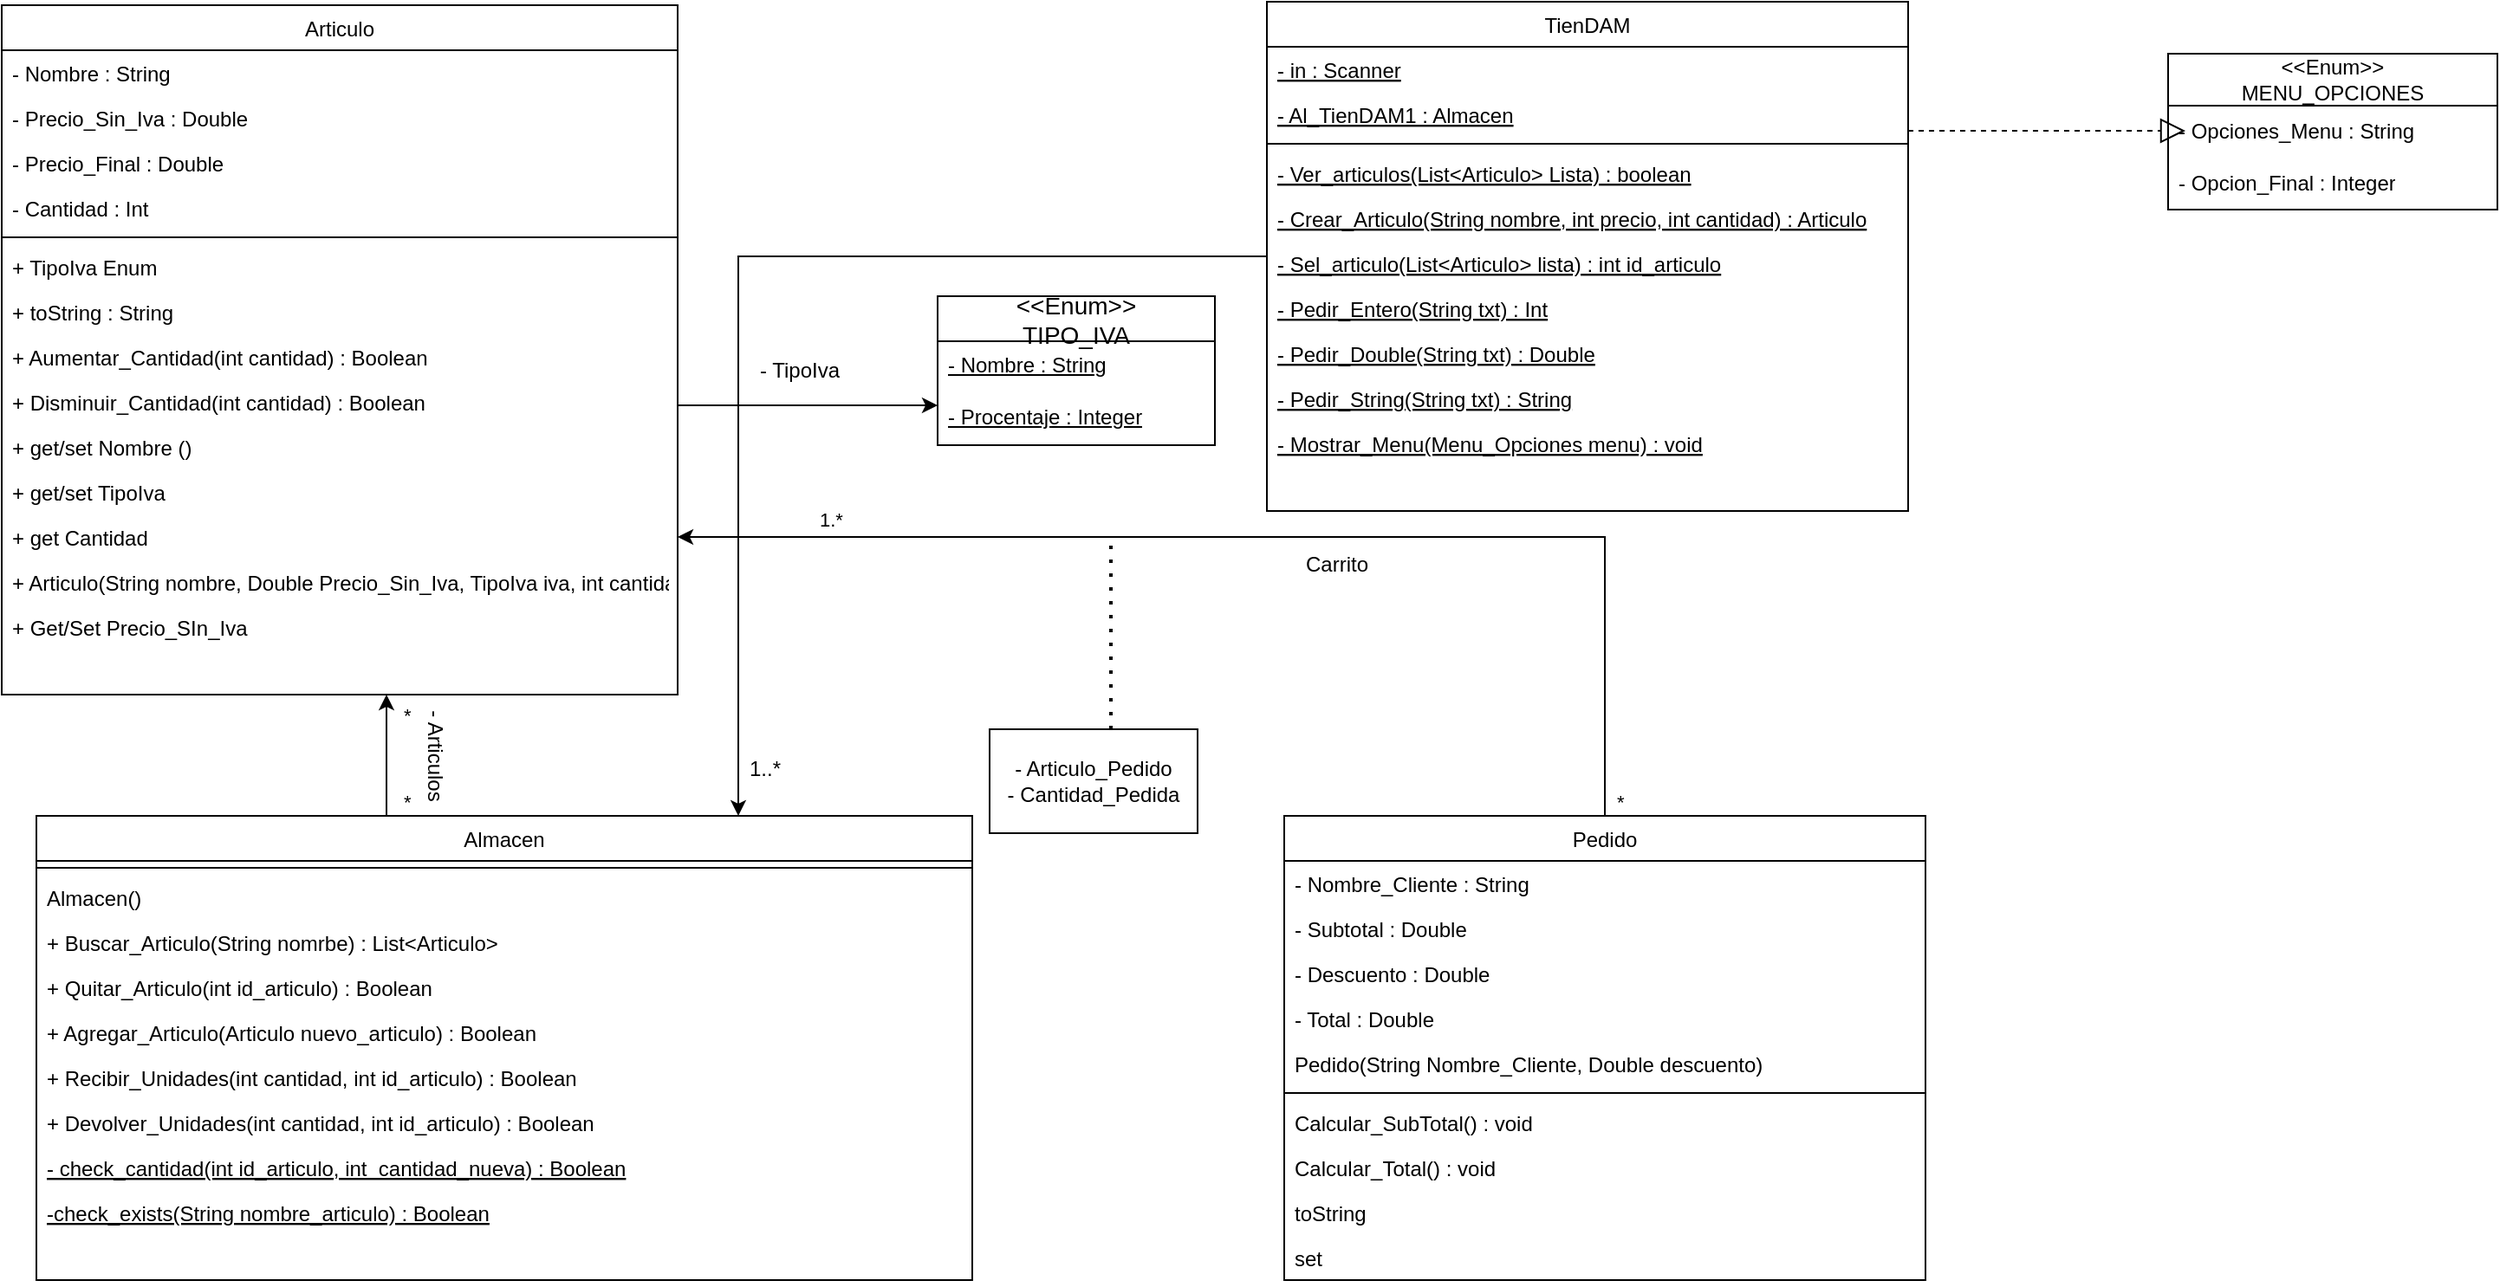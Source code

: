 <mxfile version="21.2.3" type="github">
  <diagram id="C5RBs43oDa-KdzZeNtuy" name="Page-1">
    <mxGraphModel dx="1812" dy="653" grid="1" gridSize="10" guides="1" tooltips="1" connect="1" arrows="1" fold="1" page="1" pageScale="1" pageWidth="827" pageHeight="1169" math="0" shadow="0">
      <root>
        <mxCell id="WIyWlLk6GJQsqaUBKTNV-0" />
        <mxCell id="WIyWlLk6GJQsqaUBKTNV-1" parent="WIyWlLk6GJQsqaUBKTNV-0" />
        <mxCell id="zkfFHV4jXpPFQw0GAbJ--0" value="Articulo" style="swimlane;fontStyle=0;align=center;verticalAlign=top;childLayout=stackLayout;horizontal=1;startSize=26;horizontalStack=0;resizeParent=1;resizeLast=0;collapsible=1;marginBottom=0;rounded=0;shadow=0;strokeWidth=1;" parent="WIyWlLk6GJQsqaUBKTNV-1" vertex="1">
          <mxGeometry x="-40" y="62" width="390" height="398" as="geometry">
            <mxRectangle x="230" y="140" width="160" height="26" as="alternateBounds" />
          </mxGeometry>
        </mxCell>
        <mxCell id="zkfFHV4jXpPFQw0GAbJ--1" value="- Nombre : String" style="text;align=left;verticalAlign=top;spacingLeft=4;spacingRight=4;overflow=hidden;rotatable=0;points=[[0,0.5],[1,0.5]];portConstraint=eastwest;" parent="zkfFHV4jXpPFQw0GAbJ--0" vertex="1">
          <mxGeometry y="26" width="390" height="26" as="geometry" />
        </mxCell>
        <mxCell id="zkfFHV4jXpPFQw0GAbJ--2" value="- Precio_Sin_Iva : Double" style="text;align=left;verticalAlign=top;spacingLeft=4;spacingRight=4;overflow=hidden;rotatable=0;points=[[0,0.5],[1,0.5]];portConstraint=eastwest;rounded=0;shadow=0;html=0;" parent="zkfFHV4jXpPFQw0GAbJ--0" vertex="1">
          <mxGeometry y="52" width="390" height="26" as="geometry" />
        </mxCell>
        <mxCell id="ULPPeF81TJFRuhBBlytX-0" value="- Precio_Final : Double" style="text;align=left;verticalAlign=top;spacingLeft=4;spacingRight=4;overflow=hidden;rotatable=0;points=[[0,0.5],[1,0.5]];portConstraint=eastwest;rounded=0;shadow=0;html=0;" parent="zkfFHV4jXpPFQw0GAbJ--0" vertex="1">
          <mxGeometry y="78" width="390" height="26" as="geometry" />
        </mxCell>
        <mxCell id="1NojVk9h9IY2gMO6B6Ra-0" value="- Cantidad : Int" style="text;align=left;verticalAlign=top;spacingLeft=4;spacingRight=4;overflow=hidden;rotatable=0;points=[[0,0.5],[1,0.5]];portConstraint=eastwest;rounded=0;shadow=0;html=0;" parent="zkfFHV4jXpPFQw0GAbJ--0" vertex="1">
          <mxGeometry y="104" width="390" height="26" as="geometry" />
        </mxCell>
        <mxCell id="zkfFHV4jXpPFQw0GAbJ--4" value="" style="line;html=1;strokeWidth=1;align=left;verticalAlign=middle;spacingTop=-1;spacingLeft=3;spacingRight=3;rotatable=0;labelPosition=right;points=[];portConstraint=eastwest;" parent="zkfFHV4jXpPFQw0GAbJ--0" vertex="1">
          <mxGeometry y="130" width="390" height="8" as="geometry" />
        </mxCell>
        <mxCell id="zkfFHV4jXpPFQw0GAbJ--5" value="+ TipoIva Enum" style="text;align=left;verticalAlign=top;spacingLeft=4;spacingRight=4;overflow=hidden;rotatable=0;points=[[0,0.5],[1,0.5]];portConstraint=eastwest;fontStyle=0" parent="zkfFHV4jXpPFQw0GAbJ--0" vertex="1">
          <mxGeometry y="138" width="390" height="26" as="geometry" />
        </mxCell>
        <mxCell id="1NojVk9h9IY2gMO6B6Ra-9" value="+ toString : String" style="text;align=left;verticalAlign=top;spacingLeft=4;spacingRight=4;overflow=hidden;rotatable=0;points=[[0,0.5],[1,0.5]];portConstraint=eastwest;" parent="zkfFHV4jXpPFQw0GAbJ--0" vertex="1">
          <mxGeometry y="164" width="390" height="26" as="geometry" />
        </mxCell>
        <mxCell id="1NojVk9h9IY2gMO6B6Ra-14" value="+ Aumentar_Cantidad(int cantidad) : Boolean" style="text;align=left;verticalAlign=top;spacingLeft=4;spacingRight=4;overflow=hidden;rotatable=0;points=[[0,0.5],[1,0.5]];portConstraint=eastwest;" parent="zkfFHV4jXpPFQw0GAbJ--0" vertex="1">
          <mxGeometry y="190" width="390" height="26" as="geometry" />
        </mxCell>
        <mxCell id="1NojVk9h9IY2gMO6B6Ra-15" value="+ Disminuir_Cantidad(int cantidad) : Boolean" style="text;align=left;verticalAlign=top;spacingLeft=4;spacingRight=4;overflow=hidden;rotatable=0;points=[[0,0.5],[1,0.5]];portConstraint=eastwest;" parent="zkfFHV4jXpPFQw0GAbJ--0" vertex="1">
          <mxGeometry y="216" width="390" height="26" as="geometry" />
        </mxCell>
        <mxCell id="A8VGVOZZd6ALvdJsYfoM-0" value="+ get/set Nombre ()" style="text;align=left;verticalAlign=top;spacingLeft=4;spacingRight=4;overflow=hidden;rotatable=0;points=[[0,0.5],[1,0.5]];portConstraint=eastwest;" parent="zkfFHV4jXpPFQw0GAbJ--0" vertex="1">
          <mxGeometry y="242" width="390" height="26" as="geometry" />
        </mxCell>
        <mxCell id="A8VGVOZZd6ALvdJsYfoM-1" value="+ get/set TipoIva" style="text;align=left;verticalAlign=top;spacingLeft=4;spacingRight=4;overflow=hidden;rotatable=0;points=[[0,0.5],[1,0.5]];portConstraint=eastwest;" parent="zkfFHV4jXpPFQw0GAbJ--0" vertex="1">
          <mxGeometry y="268" width="390" height="26" as="geometry" />
        </mxCell>
        <mxCell id="A8VGVOZZd6ALvdJsYfoM-2" value="+ get Cantidad" style="text;align=left;verticalAlign=top;spacingLeft=4;spacingRight=4;overflow=hidden;rotatable=0;points=[[0,0.5],[1,0.5]];portConstraint=eastwest;" parent="zkfFHV4jXpPFQw0GAbJ--0" vertex="1">
          <mxGeometry y="294" width="390" height="26" as="geometry" />
        </mxCell>
        <mxCell id="A8VGVOZZd6ALvdJsYfoM-3" value="+ Articulo(String nombre, Double Precio_Sin_Iva, TipoIva iva, int cantidad)" style="text;align=left;verticalAlign=top;spacingLeft=4;spacingRight=4;overflow=hidden;rotatable=0;points=[[0,0.5],[1,0.5]];portConstraint=eastwest;" parent="zkfFHV4jXpPFQw0GAbJ--0" vertex="1">
          <mxGeometry y="320" width="390" height="26" as="geometry" />
        </mxCell>
        <mxCell id="A8VGVOZZd6ALvdJsYfoM-24" value="+ Get/Set Precio_SIn_Iva" style="text;align=left;verticalAlign=top;spacingLeft=4;spacingRight=4;overflow=hidden;rotatable=0;points=[[0,0.5],[1,0.5]];portConstraint=eastwest;" parent="zkfFHV4jXpPFQw0GAbJ--0" vertex="1">
          <mxGeometry y="346" width="390" height="26" as="geometry" />
        </mxCell>
        <mxCell id="ULPPeF81TJFRuhBBlytX-50" style="edgeStyle=orthogonalEdgeStyle;rounded=0;orthogonalLoop=1;jettySize=auto;html=1;" parent="WIyWlLk6GJQsqaUBKTNV-1" source="zkfFHV4jXpPFQw0GAbJ--6" edge="1">
          <mxGeometry relative="1" as="geometry">
            <Array as="points">
              <mxPoint x="182" y="510" />
              <mxPoint x="182" y="510" />
            </Array>
            <mxPoint x="182" y="460" as="targetPoint" />
          </mxGeometry>
        </mxCell>
        <mxCell id="zkfFHV4jXpPFQw0GAbJ--6" value="Almacen" style="swimlane;fontStyle=0;align=center;verticalAlign=top;childLayout=stackLayout;horizontal=1;startSize=26;horizontalStack=0;resizeParent=1;resizeLast=0;collapsible=1;marginBottom=0;rounded=0;shadow=0;strokeWidth=1;" parent="WIyWlLk6GJQsqaUBKTNV-1" vertex="1">
          <mxGeometry x="-20" y="530" width="540" height="268" as="geometry">
            <mxRectangle x="130" y="380" width="160" height="26" as="alternateBounds" />
          </mxGeometry>
        </mxCell>
        <mxCell id="zkfFHV4jXpPFQw0GAbJ--9" value="" style="line;html=1;strokeWidth=1;align=left;verticalAlign=middle;spacingTop=-1;spacingLeft=3;spacingRight=3;rotatable=0;labelPosition=right;points=[];portConstraint=eastwest;" parent="zkfFHV4jXpPFQw0GAbJ--6" vertex="1">
          <mxGeometry y="26" width="540" height="8" as="geometry" />
        </mxCell>
        <mxCell id="1NojVk9h9IY2gMO6B6Ra-16" value="Almacen()" style="text;align=left;verticalAlign=top;spacingLeft=4;spacingRight=4;overflow=hidden;rotatable=0;points=[[0,0.5],[1,0.5]];portConstraint=eastwest;" parent="zkfFHV4jXpPFQw0GAbJ--6" vertex="1">
          <mxGeometry y="34" width="540" height="26" as="geometry" />
        </mxCell>
        <mxCell id="A8VGVOZZd6ALvdJsYfoM-14" value="+ Buscar_Articulo(String nomrbe) : List&lt;Articulo&gt;" style="text;align=left;verticalAlign=top;spacingLeft=4;spacingRight=4;overflow=hidden;rotatable=0;points=[[0,0.5],[1,0.5]];portConstraint=eastwest;" parent="zkfFHV4jXpPFQw0GAbJ--6" vertex="1">
          <mxGeometry y="60" width="540" height="26" as="geometry" />
        </mxCell>
        <mxCell id="A8VGVOZZd6ALvdJsYfoM-15" value="+ Quitar_Articulo(int id_articulo) : Boolean" style="text;align=left;verticalAlign=top;spacingLeft=4;spacingRight=4;overflow=hidden;rotatable=0;points=[[0,0.5],[1,0.5]];portConstraint=eastwest;" parent="zkfFHV4jXpPFQw0GAbJ--6" vertex="1">
          <mxGeometry y="86" width="540" height="26" as="geometry" />
        </mxCell>
        <mxCell id="A8VGVOZZd6ALvdJsYfoM-18" value="+ Agregar_Articulo(Articulo nuevo_articulo) : Boolean" style="text;align=left;verticalAlign=top;spacingLeft=4;spacingRight=4;overflow=hidden;rotatable=0;points=[[0,0.5],[1,0.5]];portConstraint=eastwest;" parent="zkfFHV4jXpPFQw0GAbJ--6" vertex="1">
          <mxGeometry y="112" width="540" height="26" as="geometry" />
        </mxCell>
        <mxCell id="A8VGVOZZd6ALvdJsYfoM-25" value="+ Recibir_Unidades(int cantidad, int id_articulo) : Boolean" style="text;align=left;verticalAlign=top;spacingLeft=4;spacingRight=4;overflow=hidden;rotatable=0;points=[[0,0.5],[1,0.5]];portConstraint=eastwest;" parent="zkfFHV4jXpPFQw0GAbJ--6" vertex="1">
          <mxGeometry y="138" width="540" height="26" as="geometry" />
        </mxCell>
        <mxCell id="A8VGVOZZd6ALvdJsYfoM-26" value="+ Devolver_Unidades(int cantidad, int id_articulo) : Boolean" style="text;align=left;verticalAlign=top;spacingLeft=4;spacingRight=4;overflow=hidden;rotatable=0;points=[[0,0.5],[1,0.5]];portConstraint=eastwest;" parent="zkfFHV4jXpPFQw0GAbJ--6" vertex="1">
          <mxGeometry y="164" width="540" height="26" as="geometry" />
        </mxCell>
        <mxCell id="A8VGVOZZd6ALvdJsYfoM-27" value="- check_cantidad(int id_articulo, int  cantidad_nueva) : Boolean" style="text;align=left;verticalAlign=top;spacingLeft=4;spacingRight=4;overflow=hidden;rotatable=0;points=[[0,0.5],[1,0.5]];portConstraint=eastwest;fontStyle=4" parent="zkfFHV4jXpPFQw0GAbJ--6" vertex="1">
          <mxGeometry y="190" width="540" height="26" as="geometry" />
        </mxCell>
        <mxCell id="A8VGVOZZd6ALvdJsYfoM-28" value="-check_exists(String nombre_articulo) : Boolean" style="text;align=left;verticalAlign=top;spacingLeft=4;spacingRight=4;overflow=hidden;rotatable=0;points=[[0,0.5],[1,0.5]];portConstraint=eastwest;fontStyle=4" parent="zkfFHV4jXpPFQw0GAbJ--6" vertex="1">
          <mxGeometry y="216" width="540" height="26" as="geometry" />
        </mxCell>
        <mxCell id="ULPPeF81TJFRuhBBlytX-45" style="edgeStyle=orthogonalEdgeStyle;rounded=0;orthogonalLoop=1;jettySize=auto;html=1;" parent="WIyWlLk6GJQsqaUBKTNV-1" source="zkfFHV4jXpPFQw0GAbJ--13" target="A8VGVOZZd6ALvdJsYfoM-2" edge="1">
          <mxGeometry relative="1" as="geometry" />
        </mxCell>
        <mxCell id="zkfFHV4jXpPFQw0GAbJ--13" value="Pedido" style="swimlane;fontStyle=0;align=center;verticalAlign=top;childLayout=stackLayout;horizontal=1;startSize=26;horizontalStack=0;resizeParent=1;resizeLast=0;collapsible=1;marginBottom=0;rounded=0;shadow=0;strokeWidth=1;" parent="WIyWlLk6GJQsqaUBKTNV-1" vertex="1">
          <mxGeometry x="700" y="530" width="370" height="268" as="geometry">
            <mxRectangle x="340" y="380" width="170" height="26" as="alternateBounds" />
          </mxGeometry>
        </mxCell>
        <mxCell id="zkfFHV4jXpPFQw0GAbJ--14" value="- Nombre_Cliente : String " style="text;align=left;verticalAlign=top;spacingLeft=4;spacingRight=4;overflow=hidden;rotatable=0;points=[[0,0.5],[1,0.5]];portConstraint=eastwest;" parent="zkfFHV4jXpPFQw0GAbJ--13" vertex="1">
          <mxGeometry y="26" width="370" height="26" as="geometry" />
        </mxCell>
        <mxCell id="1NojVk9h9IY2gMO6B6Ra-2" value="- Subtotal : Double" style="text;align=left;verticalAlign=top;spacingLeft=4;spacingRight=4;overflow=hidden;rotatable=0;points=[[0,0.5],[1,0.5]];portConstraint=eastwest;" parent="zkfFHV4jXpPFQw0GAbJ--13" vertex="1">
          <mxGeometry y="52" width="370" height="26" as="geometry" />
        </mxCell>
        <mxCell id="1NojVk9h9IY2gMO6B6Ra-3" value="- Descuento : Double" style="text;align=left;verticalAlign=top;spacingLeft=4;spacingRight=4;overflow=hidden;rotatable=0;points=[[0,0.5],[1,0.5]];portConstraint=eastwest;" parent="zkfFHV4jXpPFQw0GAbJ--13" vertex="1">
          <mxGeometry y="78" width="370" height="26" as="geometry" />
        </mxCell>
        <mxCell id="1NojVk9h9IY2gMO6B6Ra-4" value="- Total : Double" style="text;align=left;verticalAlign=top;spacingLeft=4;spacingRight=4;overflow=hidden;rotatable=0;points=[[0,0.5],[1,0.5]];portConstraint=eastwest;" parent="zkfFHV4jXpPFQw0GAbJ--13" vertex="1">
          <mxGeometry y="104" width="370" height="26" as="geometry" />
        </mxCell>
        <mxCell id="g4R08rIYTKRCDpoWUjAM-13" value="Pedido(String Nombre_Cliente, Double descuento)" style="text;align=left;verticalAlign=top;spacingLeft=4;spacingRight=4;overflow=hidden;rotatable=0;points=[[0,0.5],[1,0.5]];portConstraint=eastwest;" vertex="1" parent="zkfFHV4jXpPFQw0GAbJ--13">
          <mxGeometry y="130" width="370" height="26" as="geometry" />
        </mxCell>
        <mxCell id="zkfFHV4jXpPFQw0GAbJ--15" value="" style="line;html=1;strokeWidth=1;align=left;verticalAlign=middle;spacingTop=-1;spacingLeft=3;spacingRight=3;rotatable=0;labelPosition=right;points=[];portConstraint=eastwest;" parent="zkfFHV4jXpPFQw0GAbJ--13" vertex="1">
          <mxGeometry y="156" width="370" height="8" as="geometry" />
        </mxCell>
        <mxCell id="g4R08rIYTKRCDpoWUjAM-15" value="Calcular_SubTotal() : void" style="text;align=left;verticalAlign=top;spacingLeft=4;spacingRight=4;overflow=hidden;rotatable=0;points=[[0,0.5],[1,0.5]];portConstraint=eastwest;" vertex="1" parent="zkfFHV4jXpPFQw0GAbJ--13">
          <mxGeometry y="164" width="370" height="26" as="geometry" />
        </mxCell>
        <mxCell id="g4R08rIYTKRCDpoWUjAM-16" value="Calcular_Total() : void" style="text;align=left;verticalAlign=top;spacingLeft=4;spacingRight=4;overflow=hidden;rotatable=0;points=[[0,0.5],[1,0.5]];portConstraint=eastwest;" vertex="1" parent="zkfFHV4jXpPFQw0GAbJ--13">
          <mxGeometry y="190" width="370" height="26" as="geometry" />
        </mxCell>
        <mxCell id="g4R08rIYTKRCDpoWUjAM-18" value="toString" style="text;align=left;verticalAlign=top;spacingLeft=4;spacingRight=4;overflow=hidden;rotatable=0;points=[[0,0.5],[1,0.5]];portConstraint=eastwest;" vertex="1" parent="zkfFHV4jXpPFQw0GAbJ--13">
          <mxGeometry y="216" width="370" height="26" as="geometry" />
        </mxCell>
        <mxCell id="g4R08rIYTKRCDpoWUjAM-19" value="set" style="text;align=left;verticalAlign=top;spacingLeft=4;spacingRight=4;overflow=hidden;rotatable=0;points=[[0,0.5],[1,0.5]];portConstraint=eastwest;" vertex="1" parent="zkfFHV4jXpPFQw0GAbJ--13">
          <mxGeometry y="242" width="370" height="26" as="geometry" />
        </mxCell>
        <mxCell id="g4R08rIYTKRCDpoWUjAM-20" style="edgeStyle=orthogonalEdgeStyle;rounded=0;orthogonalLoop=1;jettySize=auto;html=1;entryX=0.75;entryY=0;entryDx=0;entryDy=0;" edge="1" parent="WIyWlLk6GJQsqaUBKTNV-1" source="zkfFHV4jXpPFQw0GAbJ--17" target="zkfFHV4jXpPFQw0GAbJ--6">
          <mxGeometry relative="1" as="geometry" />
        </mxCell>
        <mxCell id="zkfFHV4jXpPFQw0GAbJ--17" value="TienDAM&#xa;" style="swimlane;fontStyle=0;align=center;verticalAlign=top;childLayout=stackLayout;horizontal=1;startSize=26;horizontalStack=0;resizeParent=1;resizeLast=0;collapsible=1;marginBottom=0;rounded=0;shadow=0;strokeWidth=1;" parent="WIyWlLk6GJQsqaUBKTNV-1" vertex="1">
          <mxGeometry x="690" y="60" width="370" height="294" as="geometry">
            <mxRectangle x="550" y="140" width="160" height="26" as="alternateBounds" />
          </mxGeometry>
        </mxCell>
        <mxCell id="1NojVk9h9IY2gMO6B6Ra-7" value="- in : Scanner" style="text;align=left;verticalAlign=top;spacingLeft=4;spacingRight=4;overflow=hidden;rotatable=0;points=[[0,0.5],[1,0.5]];portConstraint=eastwest;fontStyle=4" parent="zkfFHV4jXpPFQw0GAbJ--17" vertex="1">
          <mxGeometry y="26" width="370" height="26" as="geometry" />
        </mxCell>
        <mxCell id="1NojVk9h9IY2gMO6B6Ra-8" value="- Al_TienDAM1 : Almacen" style="text;align=left;verticalAlign=top;spacingLeft=4;spacingRight=4;overflow=hidden;rotatable=0;points=[[0,0.5],[1,0.5]];portConstraint=eastwest;fontStyle=4" parent="zkfFHV4jXpPFQw0GAbJ--17" vertex="1">
          <mxGeometry y="52" width="370" height="26" as="geometry" />
        </mxCell>
        <mxCell id="zkfFHV4jXpPFQw0GAbJ--23" value="" style="line;html=1;strokeWidth=1;align=left;verticalAlign=middle;spacingTop=-1;spacingLeft=3;spacingRight=3;rotatable=0;labelPosition=right;points=[];portConstraint=eastwest;" parent="zkfFHV4jXpPFQw0GAbJ--17" vertex="1">
          <mxGeometry y="78" width="370" height="8" as="geometry" />
        </mxCell>
        <mxCell id="1NojVk9h9IY2gMO6B6Ra-19" value="- Ver_articulos(List&lt;Articulo&gt; Lista) : boolean" style="text;align=left;verticalAlign=top;spacingLeft=4;spacingRight=4;overflow=hidden;rotatable=0;points=[[0,0.5],[1,0.5]];portConstraint=eastwest;fontStyle=4" parent="zkfFHV4jXpPFQw0GAbJ--17" vertex="1">
          <mxGeometry y="86" width="370" height="26" as="geometry" />
        </mxCell>
        <mxCell id="1NojVk9h9IY2gMO6B6Ra-21" value="- Crear_Articulo(String nombre, int precio, int cantidad) : Articulo" style="text;align=left;verticalAlign=top;spacingLeft=4;spacingRight=4;overflow=hidden;rotatable=0;points=[[0,0.5],[1,0.5]];portConstraint=eastwest;fontStyle=4" parent="zkfFHV4jXpPFQw0GAbJ--17" vertex="1">
          <mxGeometry y="112" width="370" height="26" as="geometry" />
        </mxCell>
        <mxCell id="A8VGVOZZd6ALvdJsYfoM-23" value="- Sel_articulo(List&lt;Articulo&gt; lista) : int id_articulo" style="text;align=left;verticalAlign=top;spacingLeft=4;spacingRight=4;overflow=hidden;rotatable=0;points=[[0,0.5],[1,0.5]];portConstraint=eastwest;fontStyle=4" parent="zkfFHV4jXpPFQw0GAbJ--17" vertex="1">
          <mxGeometry y="138" width="370" height="26" as="geometry" />
        </mxCell>
        <mxCell id="ULPPeF81TJFRuhBBlytX-1" value="- Pedir_Entero(String txt) : Int" style="text;align=left;verticalAlign=top;spacingLeft=4;spacingRight=4;overflow=hidden;rotatable=0;points=[[0,0.5],[1,0.5]];portConstraint=eastwest;fontStyle=4" parent="zkfFHV4jXpPFQw0GAbJ--17" vertex="1">
          <mxGeometry y="164" width="370" height="26" as="geometry" />
        </mxCell>
        <mxCell id="ULPPeF81TJFRuhBBlytX-2" value="- Pedir_Double(String txt) : Double" style="text;align=left;verticalAlign=top;spacingLeft=4;spacingRight=4;overflow=hidden;rotatable=0;points=[[0,0.5],[1,0.5]];portConstraint=eastwest;fontStyle=4" parent="zkfFHV4jXpPFQw0GAbJ--17" vertex="1">
          <mxGeometry y="190" width="370" height="26" as="geometry" />
        </mxCell>
        <mxCell id="ULPPeF81TJFRuhBBlytX-3" value="- Pedir_String(String txt) : String" style="text;align=left;verticalAlign=top;spacingLeft=4;spacingRight=4;overflow=hidden;rotatable=0;points=[[0,0.5],[1,0.5]];portConstraint=eastwest;fontStyle=4" parent="zkfFHV4jXpPFQw0GAbJ--17" vertex="1">
          <mxGeometry y="216" width="370" height="26" as="geometry" />
        </mxCell>
        <mxCell id="ULPPeF81TJFRuhBBlytX-18" value="- Mostrar_Menu(Menu_Opciones menu) : void" style="text;align=left;verticalAlign=top;spacingLeft=4;spacingRight=4;overflow=hidden;rotatable=0;points=[[0,0.5],[1,0.5]];portConstraint=eastwest;fontStyle=4" parent="zkfFHV4jXpPFQw0GAbJ--17" vertex="1">
          <mxGeometry y="242" width="370" height="26" as="geometry" />
        </mxCell>
        <mxCell id="ULPPeF81TJFRuhBBlytX-21" value="&amp;lt;&amp;lt;Enum&amp;gt;&amp;gt;&lt;br&gt;MENU_OPCIONES" style="swimlane;fontStyle=0;childLayout=stackLayout;horizontal=1;startSize=30;horizontalStack=0;resizeParent=1;resizeParentMax=0;resizeLast=0;collapsible=1;marginBottom=0;whiteSpace=wrap;html=1;align=center;" parent="WIyWlLk6GJQsqaUBKTNV-1" vertex="1">
          <mxGeometry x="1210" y="90" width="190" height="90" as="geometry" />
        </mxCell>
        <mxCell id="ULPPeF81TJFRuhBBlytX-27" value="" style="endArrow=block;dashed=1;endFill=0;endSize=12;html=1;rounded=0;" parent="ULPPeF81TJFRuhBBlytX-21" edge="1">
          <mxGeometry width="160" relative="1" as="geometry">
            <mxPoint x="-150" y="44.5" as="sourcePoint" />
            <mxPoint x="10" y="44.5" as="targetPoint" />
          </mxGeometry>
        </mxCell>
        <mxCell id="ULPPeF81TJFRuhBBlytX-23" value="- Opciones_Menu : String" style="text;strokeColor=none;fillColor=none;align=left;verticalAlign=middle;spacingLeft=4;spacingRight=4;overflow=hidden;points=[[0,0.5],[1,0.5]];portConstraint=eastwest;rotatable=0;whiteSpace=wrap;html=1;" parent="ULPPeF81TJFRuhBBlytX-21" vertex="1">
          <mxGeometry y="30" width="190" height="30" as="geometry" />
        </mxCell>
        <mxCell id="g4R08rIYTKRCDpoWUjAM-12" value="- Opcion_Final : Integer" style="text;strokeColor=none;fillColor=none;align=left;verticalAlign=middle;spacingLeft=4;spacingRight=4;overflow=hidden;points=[[0,0.5],[1,0.5]];portConstraint=eastwest;rotatable=0;whiteSpace=wrap;html=1;" vertex="1" parent="ULPPeF81TJFRuhBBlytX-21">
          <mxGeometry y="60" width="190" height="30" as="geometry" />
        </mxCell>
        <mxCell id="ULPPeF81TJFRuhBBlytX-28" value="&lt;&lt;Enum&gt;&gt;&#xa;TIPO_IVA" style="swimlane;fontStyle=0;childLayout=stackLayout;horizontal=1;startSize=26;horizontalStack=0;resizeParent=1;resizeParentMax=0;resizeLast=0;collapsible=1;marginBottom=0;align=center;fontSize=14;" parent="WIyWlLk6GJQsqaUBKTNV-1" vertex="1">
          <mxGeometry x="500" y="230" width="160" height="86" as="geometry" />
        </mxCell>
        <mxCell id="ULPPeF81TJFRuhBBlytX-29" value="&lt;u&gt;- Nombre : String&lt;br&gt;&lt;/u&gt;" style="text;strokeColor=none;fillColor=none;spacingLeft=4;spacingRight=4;overflow=hidden;rotatable=0;points=[[0,0.5],[1,0.5]];portConstraint=eastwest;fontSize=12;whiteSpace=wrap;html=1;" parent="ULPPeF81TJFRuhBBlytX-28" vertex="1">
          <mxGeometry y="26" width="160" height="30" as="geometry" />
        </mxCell>
        <mxCell id="ULPPeF81TJFRuhBBlytX-30" value="&lt;u&gt;- Procentaje : Integer&lt;br&gt;&lt;/u&gt;" style="text;strokeColor=none;fillColor=none;spacingLeft=4;spacingRight=4;overflow=hidden;rotatable=0;points=[[0,0.5],[1,0.5]];portConstraint=eastwest;fontSize=12;whiteSpace=wrap;html=1;" parent="ULPPeF81TJFRuhBBlytX-28" vertex="1">
          <mxGeometry y="56" width="160" height="30" as="geometry" />
        </mxCell>
        <mxCell id="ULPPeF81TJFRuhBBlytX-35" style="edgeStyle=orthogonalEdgeStyle;rounded=0;orthogonalLoop=1;jettySize=auto;html=1;exitX=1;exitY=0.5;exitDx=0;exitDy=0;" parent="WIyWlLk6GJQsqaUBKTNV-1" source="1NojVk9h9IY2gMO6B6Ra-15" target="ULPPeF81TJFRuhBBlytX-28" edge="1">
          <mxGeometry relative="1" as="geometry">
            <Array as="points">
              <mxPoint x="350" y="293" />
            </Array>
          </mxGeometry>
        </mxCell>
        <mxCell id="ULPPeF81TJFRuhBBlytX-46" value="1.*" style="edgeLabel;resizable=0;html=1;align=left;verticalAlign=bottom;" parent="WIyWlLk6GJQsqaUBKTNV-1" connectable="0" vertex="1">
          <mxGeometry x="230.07" y="470.004" as="geometry">
            <mxPoint x="200" y="-103" as="offset" />
          </mxGeometry>
        </mxCell>
        <mxCell id="ULPPeF81TJFRuhBBlytX-48" value="*" style="edgeLabel;resizable=0;html=1;align=left;verticalAlign=bottom;" parent="WIyWlLk6GJQsqaUBKTNV-1" connectable="0" vertex="1">
          <mxGeometry x="890.0" y="530.004" as="geometry" />
        </mxCell>
        <mxCell id="ULPPeF81TJFRuhBBlytX-51" value="*" style="edgeLabel;resizable=0;html=1;align=left;verticalAlign=bottom;" parent="WIyWlLk6GJQsqaUBKTNV-1" connectable="0" vertex="1">
          <mxGeometry x="190.0" y="480.004" as="geometry" />
        </mxCell>
        <mxCell id="ULPPeF81TJFRuhBBlytX-52" value="*" style="edgeLabel;resizable=0;html=1;align=left;verticalAlign=bottom;" parent="WIyWlLk6GJQsqaUBKTNV-1" connectable="0" vertex="1">
          <mxGeometry x="190.0" y="530.004" as="geometry" />
        </mxCell>
        <mxCell id="ULPPeF81TJFRuhBBlytX-54" value="- Articulos" style="text;html=1;align=center;verticalAlign=middle;resizable=0;points=[];autosize=1;strokeColor=none;fillColor=none;rotation=90;" parent="WIyWlLk6GJQsqaUBKTNV-1" vertex="1">
          <mxGeometry x="170" y="480" width="80" height="30" as="geometry" />
        </mxCell>
        <mxCell id="ULPPeF81TJFRuhBBlytX-57" value="- TipoIva" style="text;html=1;align=center;verticalAlign=middle;resizable=0;points=[];autosize=1;strokeColor=none;fillColor=none;" parent="WIyWlLk6GJQsqaUBKTNV-1" vertex="1">
          <mxGeometry x="385" y="258" width="70" height="30" as="geometry" />
        </mxCell>
        <mxCell id="ULPPeF81TJFRuhBBlytX-65" value="Carrito" style="text;html=1;align=center;verticalAlign=middle;resizable=0;points=[];autosize=1;strokeColor=none;fillColor=none;" parent="WIyWlLk6GJQsqaUBKTNV-1" vertex="1">
          <mxGeometry x="700" y="370" width="60" height="30" as="geometry" />
        </mxCell>
        <mxCell id="g4R08rIYTKRCDpoWUjAM-9" value="&lt;div&gt;- Articulo_Pedido&lt;/div&gt;&lt;div&gt;- Cantidad_Pedida&lt;br&gt;&lt;/div&gt;" style="rounded=0;whiteSpace=wrap;html=1;" vertex="1" parent="WIyWlLk6GJQsqaUBKTNV-1">
          <mxGeometry x="530" y="480" width="120" height="60" as="geometry" />
        </mxCell>
        <mxCell id="g4R08rIYTKRCDpoWUjAM-11" value="" style="endArrow=none;dashed=1;html=1;dashPattern=1 3;strokeWidth=2;rounded=0;" edge="1" parent="WIyWlLk6GJQsqaUBKTNV-1">
          <mxGeometry width="50" height="50" relative="1" as="geometry">
            <mxPoint x="600" y="480" as="sourcePoint" />
            <mxPoint x="600" y="370" as="targetPoint" />
          </mxGeometry>
        </mxCell>
        <mxCell id="g4R08rIYTKRCDpoWUjAM-21" value="1..*" style="text;html=1;align=center;verticalAlign=middle;resizable=0;points=[];autosize=1;strokeColor=none;fillColor=none;" vertex="1" parent="WIyWlLk6GJQsqaUBKTNV-1">
          <mxGeometry x="380" y="488" width="40" height="30" as="geometry" />
        </mxCell>
      </root>
    </mxGraphModel>
  </diagram>
</mxfile>
